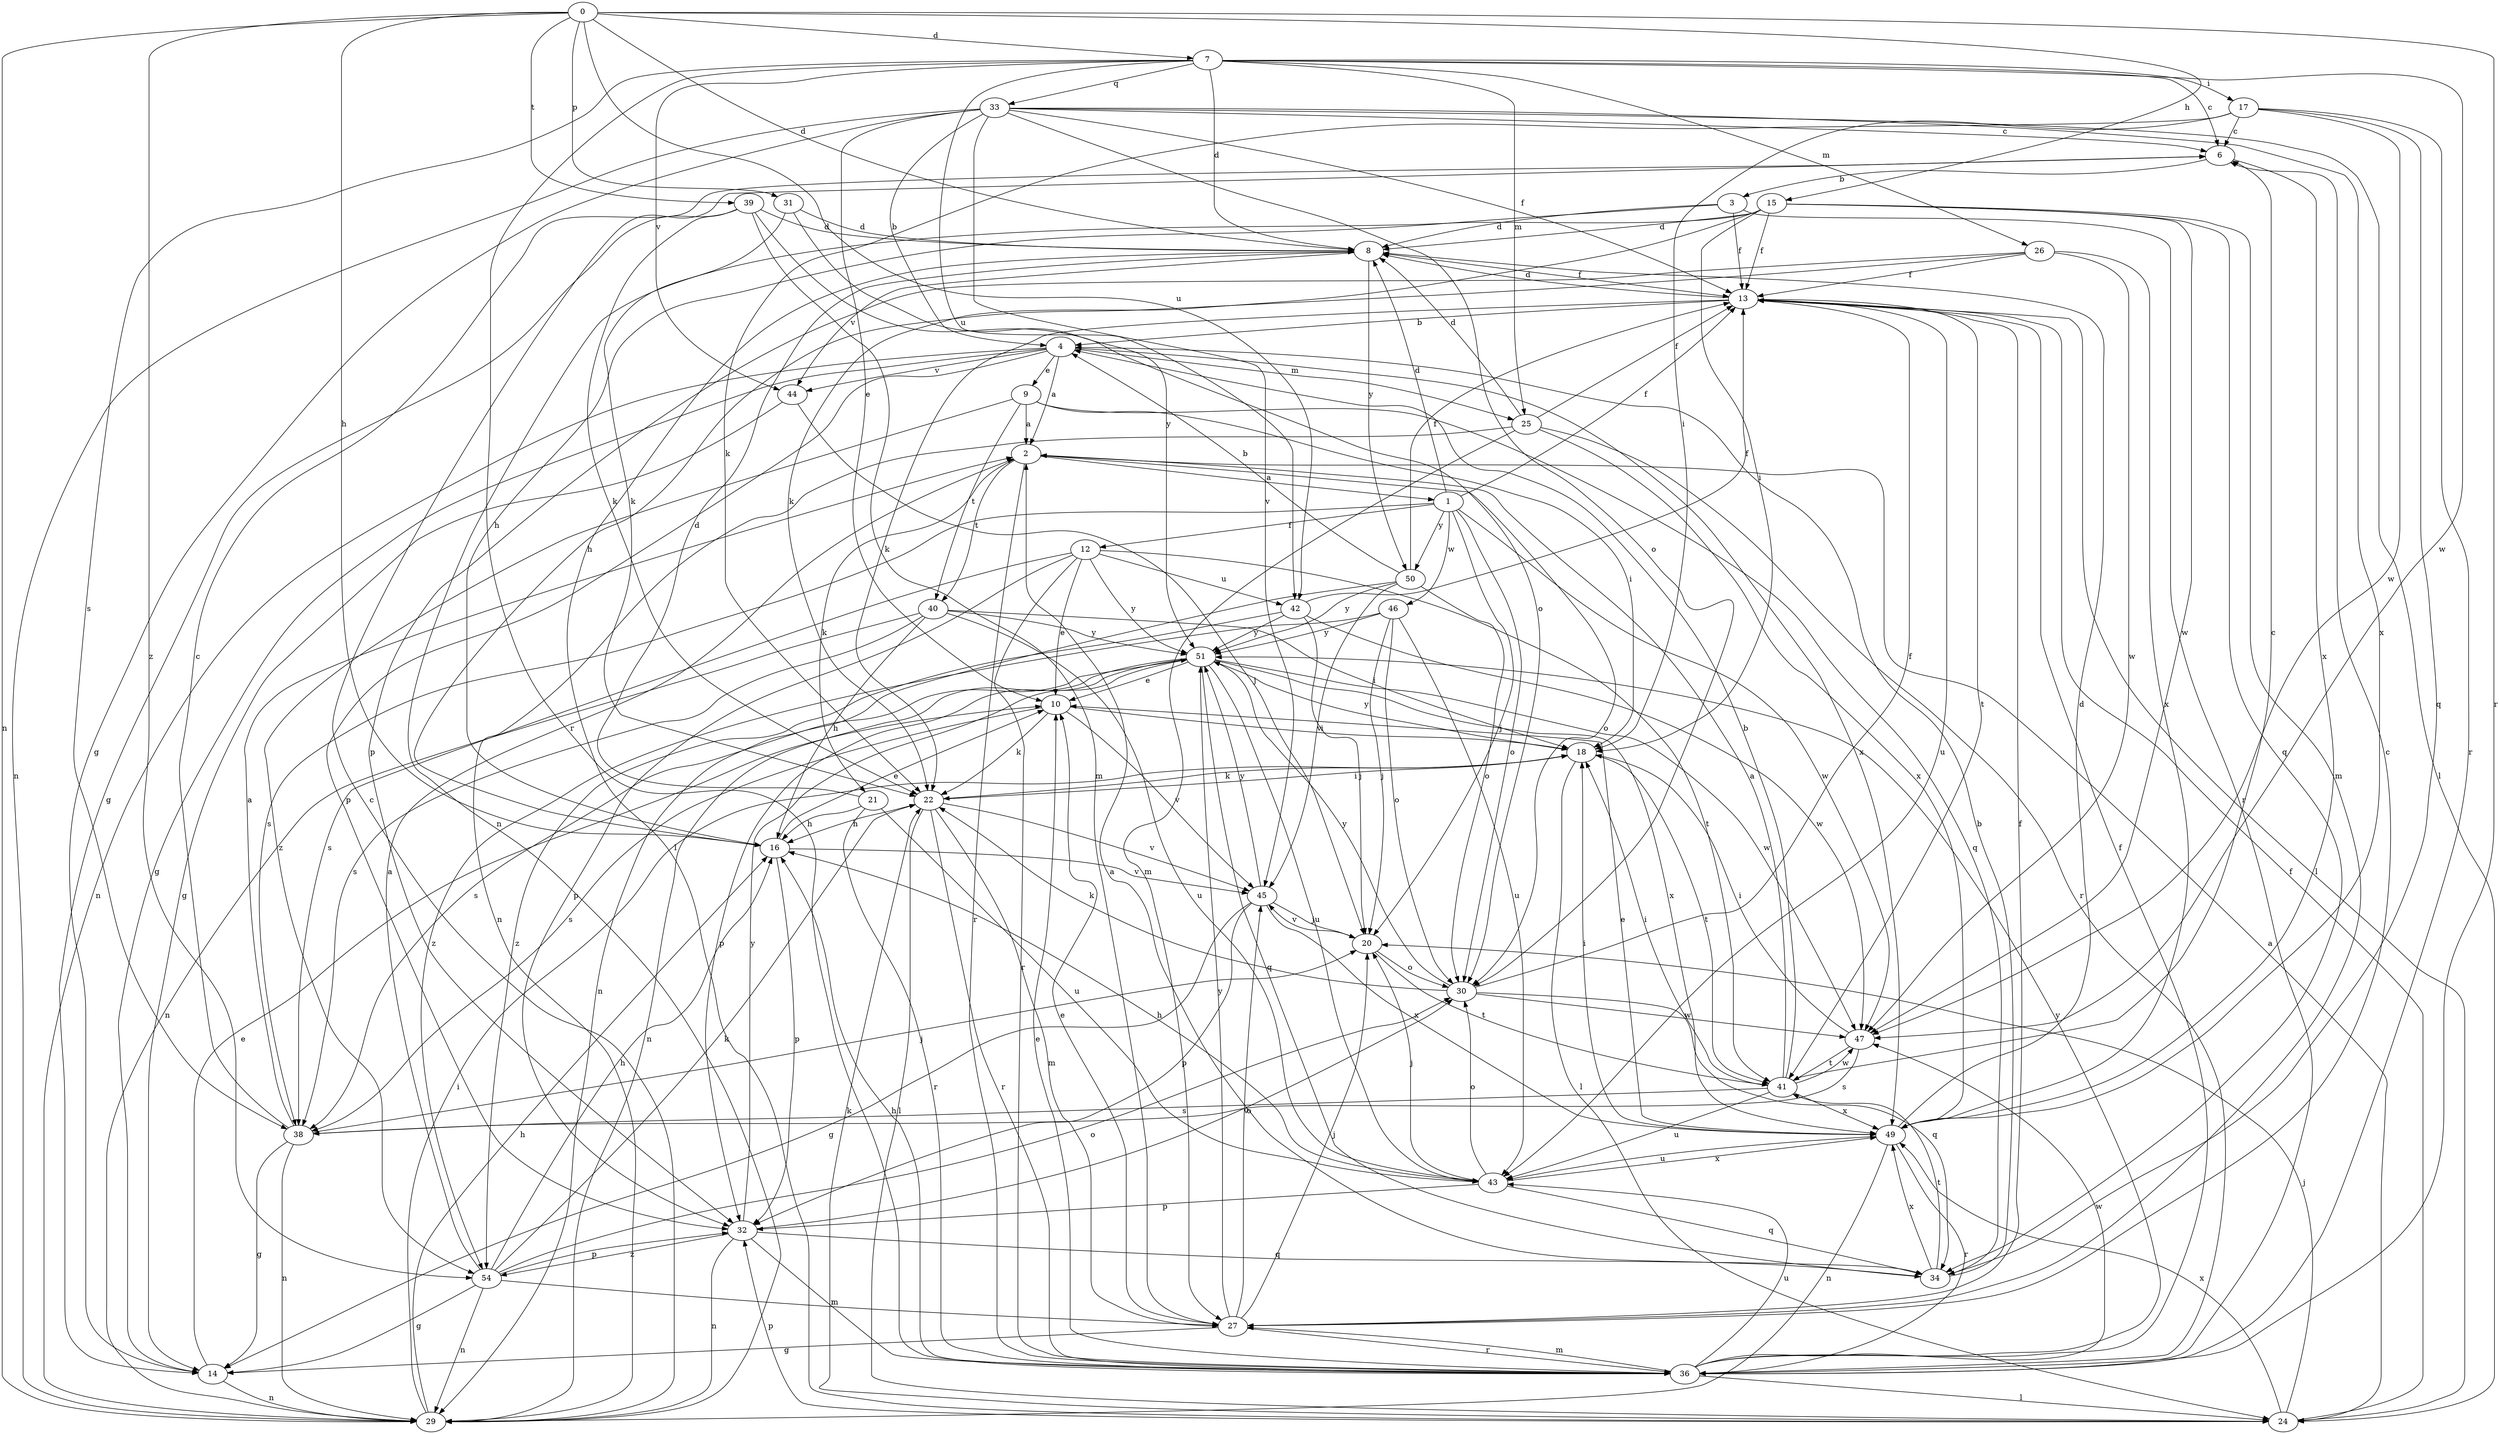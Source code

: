 strict digraph  {
0;
1;
2;
3;
4;
6;
7;
8;
9;
10;
12;
13;
14;
15;
16;
17;
18;
20;
21;
22;
24;
25;
26;
27;
29;
30;
31;
32;
33;
34;
36;
38;
39;
40;
41;
42;
43;
44;
45;
46;
47;
49;
50;
51;
54;
0 -> 7  [label=d];
0 -> 8  [label=d];
0 -> 15  [label=h];
0 -> 16  [label=h];
0 -> 29  [label=n];
0 -> 31  [label=p];
0 -> 36  [label=r];
0 -> 39  [label=t];
0 -> 42  [label=u];
0 -> 54  [label=z];
1 -> 8  [label=d];
1 -> 12  [label=f];
1 -> 13  [label=f];
1 -> 20  [label=j];
1 -> 30  [label=o];
1 -> 38  [label=s];
1 -> 46  [label=w];
1 -> 47  [label=w];
1 -> 50  [label=y];
2 -> 1  [label=a];
2 -> 21  [label=k];
2 -> 30  [label=o];
2 -> 36  [label=r];
2 -> 40  [label=t];
3 -> 8  [label=d];
3 -> 13  [label=f];
3 -> 16  [label=h];
3 -> 36  [label=r];
4 -> 2  [label=a];
4 -> 9  [label=e];
4 -> 14  [label=g];
4 -> 25  [label=m];
4 -> 29  [label=n];
4 -> 32  [label=p];
4 -> 44  [label=v];
4 -> 49  [label=x];
6 -> 3  [label=b];
6 -> 49  [label=x];
7 -> 6  [label=c];
7 -> 8  [label=d];
7 -> 17  [label=i];
7 -> 25  [label=m];
7 -> 26  [label=m];
7 -> 33  [label=q];
7 -> 36  [label=r];
7 -> 38  [label=s];
7 -> 42  [label=u];
7 -> 44  [label=v];
7 -> 47  [label=w];
8 -> 13  [label=f];
8 -> 24  [label=l];
8 -> 44  [label=v];
8 -> 50  [label=y];
9 -> 2  [label=a];
9 -> 18  [label=i];
9 -> 34  [label=q];
9 -> 40  [label=t];
9 -> 54  [label=z];
10 -> 18  [label=i];
10 -> 22  [label=k];
10 -> 38  [label=s];
10 -> 45  [label=v];
12 -> 10  [label=e];
12 -> 32  [label=p];
12 -> 36  [label=r];
12 -> 38  [label=s];
12 -> 41  [label=t];
12 -> 42  [label=u];
12 -> 51  [label=y];
13 -> 4  [label=b];
13 -> 8  [label=d];
13 -> 22  [label=k];
13 -> 24  [label=l];
13 -> 41  [label=t];
13 -> 43  [label=u];
14 -> 10  [label=e];
14 -> 29  [label=n];
15 -> 8  [label=d];
15 -> 13  [label=f];
15 -> 18  [label=i];
15 -> 22  [label=k];
15 -> 27  [label=m];
15 -> 29  [label=n];
15 -> 34  [label=q];
15 -> 47  [label=w];
16 -> 10  [label=e];
16 -> 32  [label=p];
16 -> 45  [label=v];
17 -> 6  [label=c];
17 -> 18  [label=i];
17 -> 22  [label=k];
17 -> 34  [label=q];
17 -> 36  [label=r];
17 -> 47  [label=w];
18 -> 22  [label=k];
18 -> 24  [label=l];
18 -> 41  [label=t];
18 -> 51  [label=y];
20 -> 30  [label=o];
20 -> 41  [label=t];
20 -> 45  [label=v];
21 -> 8  [label=d];
21 -> 16  [label=h];
21 -> 36  [label=r];
21 -> 43  [label=u];
22 -> 16  [label=h];
22 -> 18  [label=i];
22 -> 24  [label=l];
22 -> 27  [label=m];
22 -> 36  [label=r];
22 -> 45  [label=v];
24 -> 2  [label=a];
24 -> 13  [label=f];
24 -> 20  [label=j];
24 -> 22  [label=k];
24 -> 32  [label=p];
24 -> 49  [label=x];
25 -> 8  [label=d];
25 -> 13  [label=f];
25 -> 27  [label=m];
25 -> 29  [label=n];
25 -> 36  [label=r];
25 -> 49  [label=x];
26 -> 13  [label=f];
26 -> 16  [label=h];
26 -> 32  [label=p];
26 -> 47  [label=w];
26 -> 49  [label=x];
27 -> 6  [label=c];
27 -> 10  [label=e];
27 -> 13  [label=f];
27 -> 14  [label=g];
27 -> 20  [label=j];
27 -> 36  [label=r];
27 -> 45  [label=v];
27 -> 51  [label=y];
29 -> 6  [label=c];
29 -> 16  [label=h];
29 -> 18  [label=i];
30 -> 13  [label=f];
30 -> 22  [label=k];
30 -> 34  [label=q];
30 -> 47  [label=w];
30 -> 51  [label=y];
31 -> 8  [label=d];
31 -> 22  [label=k];
31 -> 51  [label=y];
32 -> 29  [label=n];
32 -> 30  [label=o];
32 -> 34  [label=q];
32 -> 36  [label=r];
32 -> 51  [label=y];
32 -> 54  [label=z];
33 -> 4  [label=b];
33 -> 6  [label=c];
33 -> 10  [label=e];
33 -> 13  [label=f];
33 -> 14  [label=g];
33 -> 24  [label=l];
33 -> 29  [label=n];
33 -> 30  [label=o];
33 -> 45  [label=v];
33 -> 49  [label=x];
34 -> 2  [label=a];
34 -> 4  [label=b];
34 -> 41  [label=t];
34 -> 49  [label=x];
36 -> 10  [label=e];
36 -> 13  [label=f];
36 -> 16  [label=h];
36 -> 24  [label=l];
36 -> 27  [label=m];
36 -> 43  [label=u];
36 -> 47  [label=w];
36 -> 51  [label=y];
38 -> 2  [label=a];
38 -> 6  [label=c];
38 -> 14  [label=g];
38 -> 20  [label=j];
38 -> 29  [label=n];
39 -> 8  [label=d];
39 -> 14  [label=g];
39 -> 22  [label=k];
39 -> 27  [label=m];
39 -> 30  [label=o];
40 -> 16  [label=h];
40 -> 18  [label=i];
40 -> 29  [label=n];
40 -> 38  [label=s];
40 -> 43  [label=u];
40 -> 51  [label=y];
41 -> 2  [label=a];
41 -> 4  [label=b];
41 -> 6  [label=c];
41 -> 18  [label=i];
41 -> 38  [label=s];
41 -> 43  [label=u];
41 -> 47  [label=w];
41 -> 49  [label=x];
42 -> 13  [label=f];
42 -> 20  [label=j];
42 -> 47  [label=w];
42 -> 51  [label=y];
42 -> 54  [label=z];
43 -> 16  [label=h];
43 -> 20  [label=j];
43 -> 30  [label=o];
43 -> 32  [label=p];
43 -> 34  [label=q];
43 -> 49  [label=x];
44 -> 14  [label=g];
44 -> 20  [label=j];
45 -> 14  [label=g];
45 -> 20  [label=j];
45 -> 32  [label=p];
45 -> 49  [label=x];
45 -> 51  [label=y];
46 -> 20  [label=j];
46 -> 30  [label=o];
46 -> 43  [label=u];
46 -> 51  [label=y];
46 -> 54  [label=z];
47 -> 18  [label=i];
47 -> 38  [label=s];
47 -> 41  [label=t];
49 -> 8  [label=d];
49 -> 10  [label=e];
49 -> 18  [label=i];
49 -> 29  [label=n];
49 -> 36  [label=r];
49 -> 43  [label=u];
50 -> 4  [label=b];
50 -> 13  [label=f];
50 -> 29  [label=n];
50 -> 30  [label=o];
50 -> 45  [label=v];
50 -> 51  [label=y];
51 -> 10  [label=e];
51 -> 29  [label=n];
51 -> 32  [label=p];
51 -> 34  [label=q];
51 -> 38  [label=s];
51 -> 43  [label=u];
51 -> 47  [label=w];
51 -> 49  [label=x];
54 -> 2  [label=a];
54 -> 14  [label=g];
54 -> 16  [label=h];
54 -> 22  [label=k];
54 -> 27  [label=m];
54 -> 29  [label=n];
54 -> 30  [label=o];
54 -> 32  [label=p];
}
